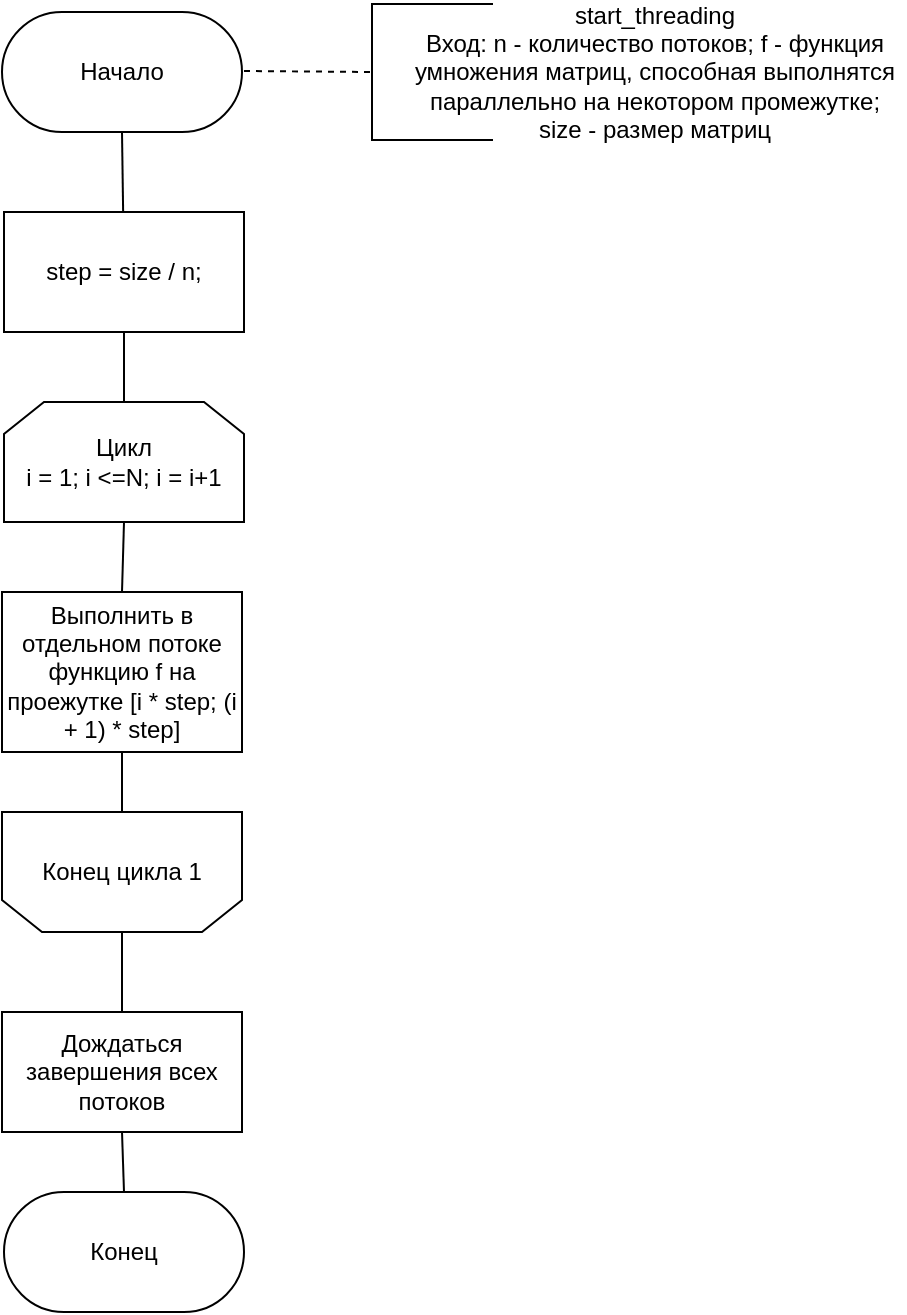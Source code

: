 <mxfile version="13.8.1" type="device"><diagram id="PKrw68s-FcHz-RrZCr9i" name="Page-1"><mxGraphModel dx="915" dy="539" grid="1" gridSize="10" guides="1" tooltips="1" connect="1" arrows="1" fold="1" page="1" pageScale="1" pageWidth="827" pageHeight="1169" math="0" shadow="0"><root><mxCell id="0"/><mxCell id="1" parent="0"/><mxCell id="Gvd8Ezxa3fLg7O33Pl0G-1" value="Начало" style="rounded=1;whiteSpace=wrap;html=1;arcSize=50;" parent="1" vertex="1"><mxGeometry x="319" y="330" width="120" height="60" as="geometry"/></mxCell><mxCell id="Gvd8Ezxa3fLg7O33Pl0G-6" value="start_threading&lt;br&gt;&lt;div&gt;Вход: n - количество потоков; f - функция умножения матриц, способная выполнятся параллельно на некотором промежутке;&lt;/div&gt;&lt;div&gt;size - размер матриц&lt;br&gt;&lt;/div&gt;" style="text;html=1;strokeColor=none;fillColor=none;align=center;verticalAlign=middle;whiteSpace=wrap;rounded=0;" parent="1" vertex="1"><mxGeometry x="520" y="340" width="250.5" height="40" as="geometry"/></mxCell><mxCell id="Gvd8Ezxa3fLg7O33Pl0G-21" value="Цикл &lt;br&gt;i = 1; i &amp;lt;=N; i = i+1" style="shape=loopLimit;whiteSpace=wrap;html=1;" parent="1" vertex="1"><mxGeometry x="320" y="525" width="120" height="60" as="geometry"/></mxCell><mxCell id="Gvd8Ezxa3fLg7O33Pl0G-26" value="step = size / n;" style="rounded=0;whiteSpace=wrap;html=1;" parent="1" vertex="1"><mxGeometry x="320" y="430" width="120" height="60" as="geometry"/></mxCell><mxCell id="Gvd8Ezxa3fLg7O33Pl0G-33" value="Конец цикла 1" style="shape=loopLimit;whiteSpace=wrap;html=1;direction=west;" parent="1" vertex="1"><mxGeometry x="319" y="730" width="120" height="60" as="geometry"/></mxCell><mxCell id="Gvd8Ezxa3fLg7O33Pl0G-37" value="Конец" style="rounded=1;whiteSpace=wrap;html=1;arcSize=50;" parent="1" vertex="1"><mxGeometry x="320" y="920" width="120" height="60" as="geometry"/></mxCell><mxCell id="7Xwj2gsnW8v6YeENi7_U-6" value="" style="shape=partialRectangle;whiteSpace=wrap;html=1;bottom=1;right=1;left=1;top=0;fillColor=none;routingCenterX=-0.5;rotation=90;" parent="1" vertex="1"><mxGeometry x="500" y="330" width="68" height="60" as="geometry"/></mxCell><mxCell id="7Xwj2gsnW8v6YeENi7_U-9" value="" style="endArrow=none;dashed=1;html=1;entryX=0.5;entryY=1;entryDx=0;entryDy=0;" parent="1" target="7Xwj2gsnW8v6YeENi7_U-6" edge="1"><mxGeometry width="50" height="50" relative="1" as="geometry"><mxPoint x="440" y="359.5" as="sourcePoint"/><mxPoint x="480" y="360" as="targetPoint"/></mxGeometry></mxCell><mxCell id="qXbd1CeLn9T1NEZeyXY_-1" value="" style="endArrow=none;html=1;entryX=0.5;entryY=1;entryDx=0;entryDy=0;" edge="1" parent="1" source="Gvd8Ezxa3fLg7O33Pl0G-26" target="Gvd8Ezxa3fLg7O33Pl0G-1"><mxGeometry width="50" height="50" relative="1" as="geometry"><mxPoint x="180" y="530" as="sourcePoint"/><mxPoint x="230" y="480" as="targetPoint"/></mxGeometry></mxCell><mxCell id="qXbd1CeLn9T1NEZeyXY_-2" value="" style="endArrow=none;html=1;entryX=0.5;entryY=1;entryDx=0;entryDy=0;" edge="1" parent="1" source="Gvd8Ezxa3fLg7O33Pl0G-21" target="Gvd8Ezxa3fLg7O33Pl0G-26"><mxGeometry width="50" height="50" relative="1" as="geometry"><mxPoint x="190" y="670" as="sourcePoint"/><mxPoint x="240" y="620" as="targetPoint"/></mxGeometry></mxCell><mxCell id="qXbd1CeLn9T1NEZeyXY_-3" value="Выполнить в отдельном потоке функцию f на проежутке [i * step; (i + 1) * step]" style="rounded=0;whiteSpace=wrap;html=1;" vertex="1" parent="1"><mxGeometry x="319" y="620" width="120" height="80" as="geometry"/></mxCell><mxCell id="qXbd1CeLn9T1NEZeyXY_-4" value="Дождаться завершения всех потоков" style="rounded=0;whiteSpace=wrap;html=1;" vertex="1" parent="1"><mxGeometry x="319" y="830" width="120" height="60" as="geometry"/></mxCell><mxCell id="qXbd1CeLn9T1NEZeyXY_-5" value="" style="endArrow=none;html=1;entryX=0.5;entryY=1;entryDx=0;entryDy=0;exitX=0.5;exitY=0;exitDx=0;exitDy=0;" edge="1" parent="1" source="qXbd1CeLn9T1NEZeyXY_-3" target="Gvd8Ezxa3fLg7O33Pl0G-21"><mxGeometry width="50" height="50" relative="1" as="geometry"><mxPoint x="100" y="750" as="sourcePoint"/><mxPoint x="150" y="700" as="targetPoint"/></mxGeometry></mxCell><mxCell id="qXbd1CeLn9T1NEZeyXY_-6" value="" style="endArrow=none;html=1;entryX=0.5;entryY=1;entryDx=0;entryDy=0;exitX=0.5;exitY=1;exitDx=0;exitDy=0;" edge="1" parent="1" source="Gvd8Ezxa3fLg7O33Pl0G-33" target="qXbd1CeLn9T1NEZeyXY_-3"><mxGeometry width="50" height="50" relative="1" as="geometry"><mxPoint x="240" y="800" as="sourcePoint"/><mxPoint x="290" y="750" as="targetPoint"/></mxGeometry></mxCell><mxCell id="qXbd1CeLn9T1NEZeyXY_-7" value="" style="endArrow=none;html=1;entryX=0.5;entryY=0;entryDx=0;entryDy=0;exitX=0.5;exitY=0;exitDx=0;exitDy=0;" edge="1" parent="1" source="qXbd1CeLn9T1NEZeyXY_-4" target="Gvd8Ezxa3fLg7O33Pl0G-33"><mxGeometry width="50" height="50" relative="1" as="geometry"><mxPoint x="110" y="870" as="sourcePoint"/><mxPoint x="160" y="820" as="targetPoint"/></mxGeometry></mxCell><mxCell id="qXbd1CeLn9T1NEZeyXY_-8" value="" style="endArrow=none;html=1;entryX=0.5;entryY=1;entryDx=0;entryDy=0;exitX=0.5;exitY=0;exitDx=0;exitDy=0;" edge="1" parent="1" source="Gvd8Ezxa3fLg7O33Pl0G-37" target="qXbd1CeLn9T1NEZeyXY_-4"><mxGeometry width="50" height="50" relative="1" as="geometry"><mxPoint x="190" y="920" as="sourcePoint"/><mxPoint x="240" y="870" as="targetPoint"/></mxGeometry></mxCell></root></mxGraphModel></diagram></mxfile>